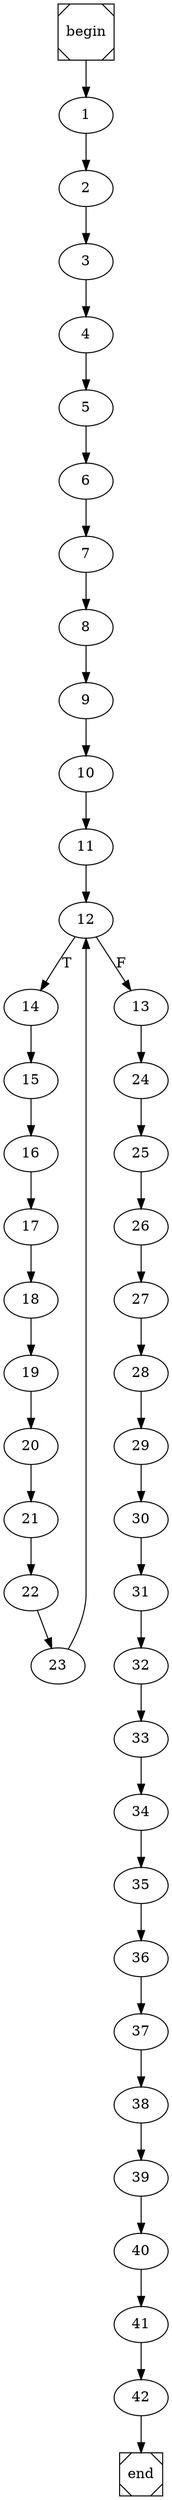 digraph cfg {
	begin [shape=Msquare];
	end [shape=Msquare];
	begin -> 1;	1 -> 2;	2 -> 3;	3 -> 4;	4 -> 5;	5 -> 6;	6 -> 7;	7 -> 8;	8 -> 9;	9 -> 10;	10 -> 11;	11 -> 12;	12 -> 14[label=T];	12 -> 13[label=F];	13 -> 24;	14 -> 15;	15 -> 16;	16 -> 17;	17 -> 18;	18 -> 19;	19 -> 20;	20 -> 21;	21 -> 22;	22 -> 23;	23 -> 12;	24 -> 25;	25 -> 26;	26 -> 27;	27 -> 28;	28 -> 29;	29 -> 30;	30 -> 31;	31 -> 32;	32 -> 33;	33 -> 34;	34 -> 35;	35 -> 36;	36 -> 37;	37 -> 38;	38 -> 39;	39 -> 40;	40 -> 41;	41 -> 42;	42 -> end;}
